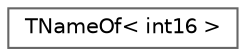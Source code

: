 digraph "Graphical Class Hierarchy"
{
 // INTERACTIVE_SVG=YES
 // LATEX_PDF_SIZE
  bgcolor="transparent";
  edge [fontname=Helvetica,fontsize=10,labelfontname=Helvetica,labelfontsize=10];
  node [fontname=Helvetica,fontsize=10,shape=box,height=0.2,width=0.4];
  rankdir="LR";
  Node0 [id="Node000000",label="TNameOf\< int16 \>",height=0.2,width=0.4,color="grey40", fillcolor="white", style="filled",URL="$d0/d5b/structTNameOf_3_01int16_01_4.html",tooltip=" "];
}
